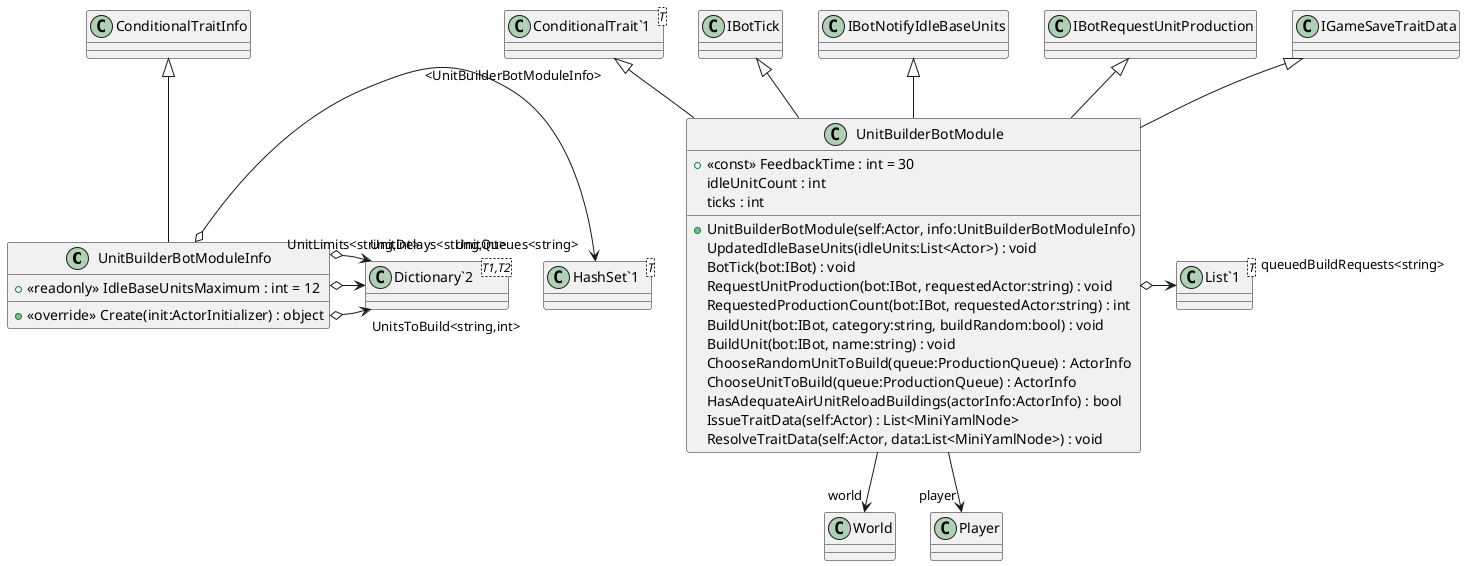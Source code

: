 @startuml
class UnitBuilderBotModuleInfo {
    + <<readonly>> IdleBaseUnitsMaximum : int = 12
    + <<override>> Create(init:ActorInitializer) : object
}
class UnitBuilderBotModule {
    + <<const>> FeedbackTime : int = 30
    idleUnitCount : int
    ticks : int
    + UnitBuilderBotModule(self:Actor, info:UnitBuilderBotModuleInfo)
    UpdatedIdleBaseUnits(idleUnits:List<Actor>) : void
    BotTick(bot:IBot) : void
    RequestUnitProduction(bot:IBot, requestedActor:string) : void
    RequestedProductionCount(bot:IBot, requestedActor:string) : int
    BuildUnit(bot:IBot, category:string, buildRandom:bool) : void
    BuildUnit(bot:IBot, name:string) : void
    ChooseRandomUnitToBuild(queue:ProductionQueue) : ActorInfo
    ChooseUnitToBuild(queue:ProductionQueue) : ActorInfo
    HasAdequateAirUnitReloadBuildings(actorInfo:ActorInfo) : bool
    IssueTraitData(self:Actor) : List<MiniYamlNode>
    ResolveTraitData(self:Actor, data:List<MiniYamlNode>) : void
}
class "HashSet`1"<T> {
}
class "Dictionary`2"<T1,T2> {
}
class "ConditionalTrait`1"<T> {
}
class "List`1"<T> {
}
ConditionalTraitInfo <|-- UnitBuilderBotModuleInfo
UnitBuilderBotModuleInfo o-> "UnitQueues<string>" "HashSet`1"
UnitBuilderBotModuleInfo o-> "UnitsToBuild<string,int>" "Dictionary`2"
UnitBuilderBotModuleInfo o-> "UnitLimits<string,int>" "Dictionary`2"
UnitBuilderBotModuleInfo o-> "UnitDelays<string,int>" "Dictionary`2"
"ConditionalTrait`1" "<UnitBuilderBotModuleInfo>" <|-- UnitBuilderBotModule
IBotTick <|-- UnitBuilderBotModule
IBotNotifyIdleBaseUnits <|-- UnitBuilderBotModule
IBotRequestUnitProduction <|-- UnitBuilderBotModule
IGameSaveTraitData <|-- UnitBuilderBotModule
UnitBuilderBotModule --> "world" World
UnitBuilderBotModule --> "player" Player
UnitBuilderBotModule o-> "queuedBuildRequests<string>" "List`1"
@enduml
